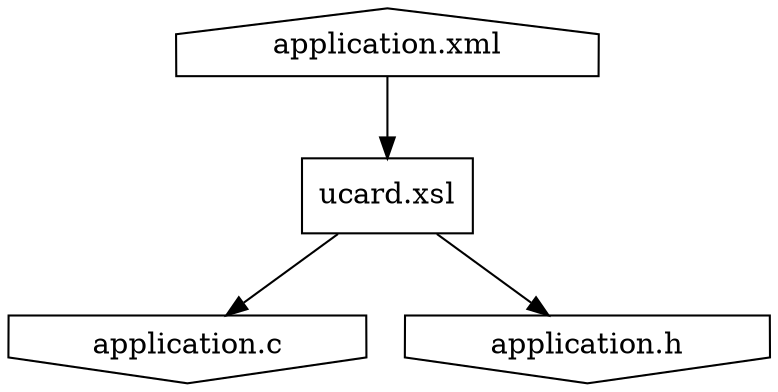digraph code_generation {
	node [shape="house"];
	app [label="application.xml"];

	node [shape="rectangle"];
	ucard   [label="ucard.xsl"];

	node [shape="invhouse"];
	c_src [label="application.c"];
	h_hdr [label="application.h"];

	app -> ucard;
	ucard -> h_hdr;
	ucard -> c_src;
}
